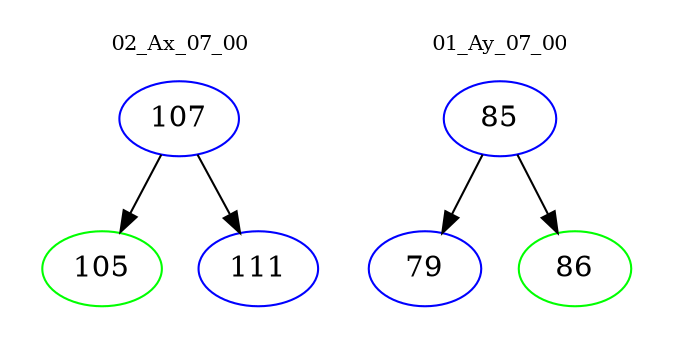 digraph{
subgraph cluster_0 {
color = white
label = "02_Ax_07_00";
fontsize=10;
T0_107 [label="107", color="blue"]
T0_107 -> T0_105 [color="black"]
T0_105 [label="105", color="green"]
T0_107 -> T0_111 [color="black"]
T0_111 [label="111", color="blue"]
}
subgraph cluster_1 {
color = white
label = "01_Ay_07_00";
fontsize=10;
T1_85 [label="85", color="blue"]
T1_85 -> T1_79 [color="black"]
T1_79 [label="79", color="blue"]
T1_85 -> T1_86 [color="black"]
T1_86 [label="86", color="green"]
}
}
